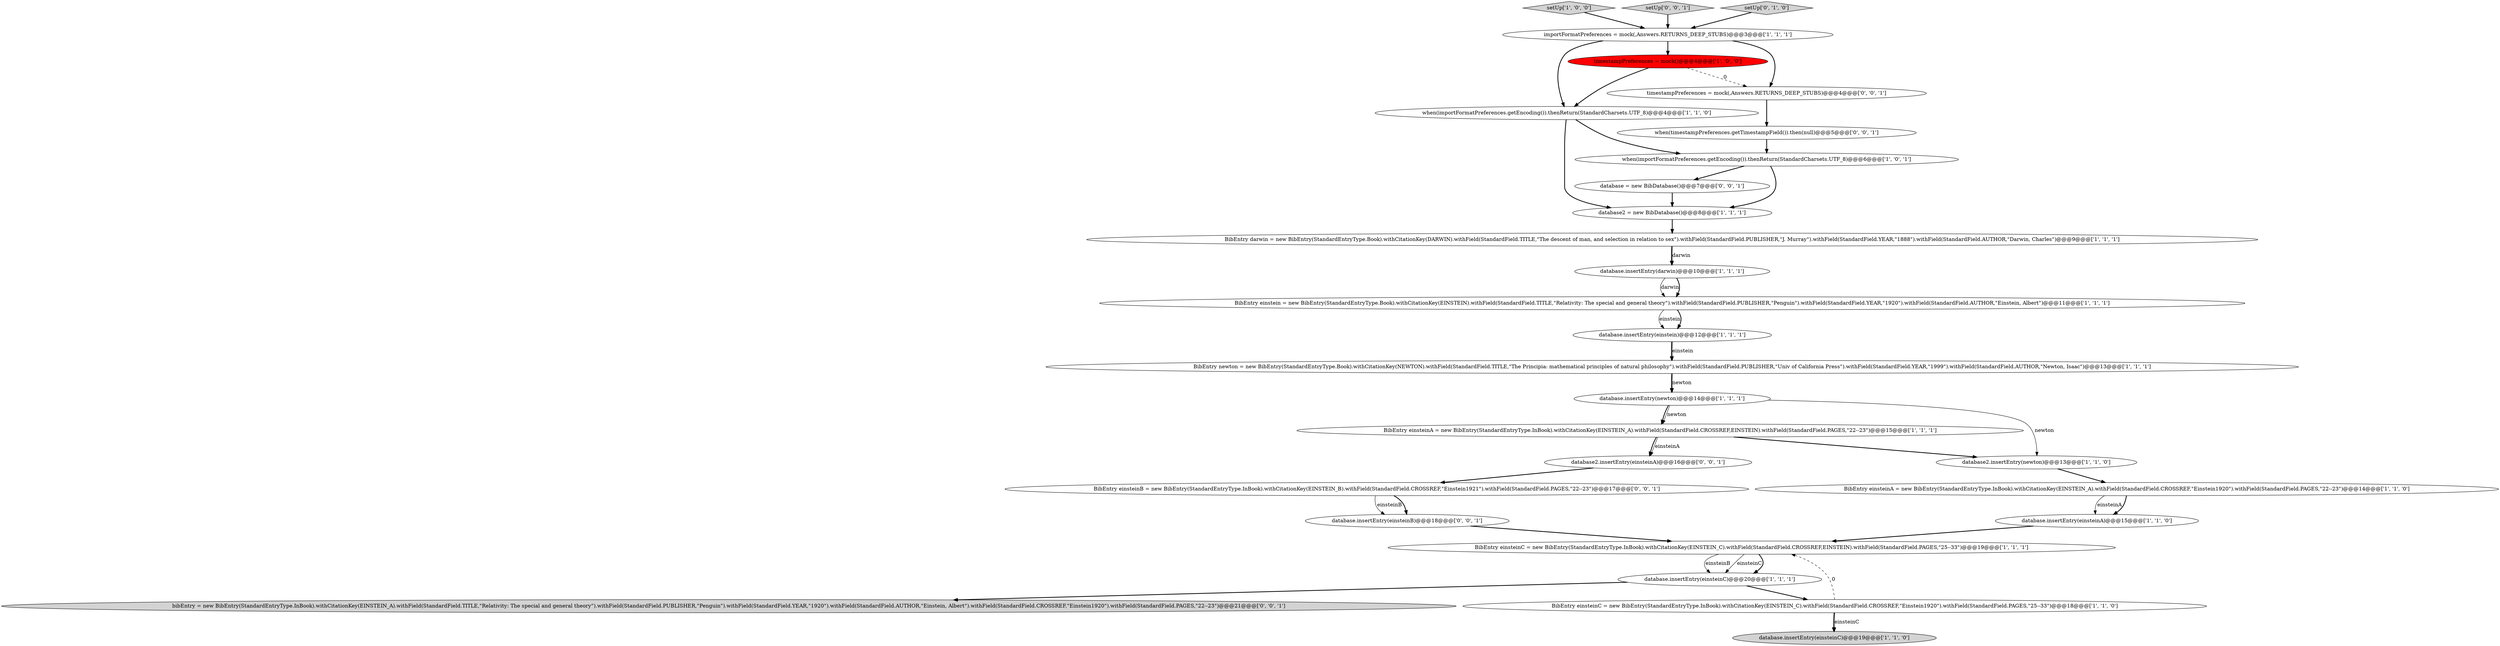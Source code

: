digraph {
12 [style = filled, label = "setUp['1', '0', '0']", fillcolor = lightgray, shape = diamond image = "AAA0AAABBB1BBB"];
25 [style = filled, label = "setUp['0', '0', '1']", fillcolor = lightgray, shape = diamond image = "AAA0AAABBB3BBB"];
2 [style = filled, label = "database2 = new BibDatabase()@@@8@@@['1', '1', '1']", fillcolor = white, shape = ellipse image = "AAA0AAABBB1BBB"];
16 [style = filled, label = "database.insertEntry(einstein)@@@12@@@['1', '1', '1']", fillcolor = white, shape = ellipse image = "AAA0AAABBB1BBB"];
1 [style = filled, label = "database.insertEntry(einsteinC)@@@20@@@['1', '1', '1']", fillcolor = white, shape = ellipse image = "AAA0AAABBB1BBB"];
0 [style = filled, label = "when(importFormatPreferences.getEncoding()).thenReturn(StandardCharsets.UTF_8)@@@4@@@['1', '1', '0']", fillcolor = white, shape = ellipse image = "AAA0AAABBB1BBB"];
19 [style = filled, label = "database.insertEntry(newton)@@@14@@@['1', '1', '1']", fillcolor = white, shape = ellipse image = "AAA0AAABBB1BBB"];
27 [style = filled, label = "when(timestampPreferences.getTimestampField()).then(null)@@@5@@@['0', '0', '1']", fillcolor = white, shape = ellipse image = "AAA0AAABBB3BBB"];
5 [style = filled, label = "importFormatPreferences = mock(,Answers.RETURNS_DEEP_STUBS)@@@3@@@['1', '1', '1']", fillcolor = white, shape = ellipse image = "AAA0AAABBB1BBB"];
6 [style = filled, label = "BibEntry einsteinC = new BibEntry(StandardEntryType.InBook).withCitationKey(EINSTEIN_C).withField(StandardField.CROSSREF,EINSTEIN).withField(StandardField.PAGES,\"25--33\")@@@19@@@['1', '1', '1']", fillcolor = white, shape = ellipse image = "AAA0AAABBB1BBB"];
24 [style = filled, label = "database2.insertEntry(einsteinA)@@@16@@@['0', '0', '1']", fillcolor = white, shape = ellipse image = "AAA0AAABBB3BBB"];
11 [style = filled, label = "BibEntry einsteinC = new BibEntry(StandardEntryType.InBook).withCitationKey(EINSTEIN_C).withField(StandardField.CROSSREF,\"Einstein1920\").withField(StandardField.PAGES,\"25--33\")@@@18@@@['1', '1', '0']", fillcolor = white, shape = ellipse image = "AAA0AAABBB1BBB"];
14 [style = filled, label = "database.insertEntry(darwin)@@@10@@@['1', '1', '1']", fillcolor = white, shape = ellipse image = "AAA0AAABBB1BBB"];
8 [style = filled, label = "database.insertEntry(einsteinC)@@@19@@@['1', '1', '0']", fillcolor = lightgray, shape = ellipse image = "AAA0AAABBB1BBB"];
15 [style = filled, label = "timestampPreferences = mock()@@@4@@@['1', '0', '0']", fillcolor = red, shape = ellipse image = "AAA1AAABBB1BBB"];
21 [style = filled, label = "bibEntry = new BibEntry(StandardEntryType.InBook).withCitationKey(EINSTEIN_A).withField(StandardField.TITLE,\"Relativity: The special and general theory\").withField(StandardField.PUBLISHER,\"Penguin\").withField(StandardField.YEAR,\"1920\").withField(StandardField.AUTHOR,\"Einstein, Albert\").withField(StandardField.CROSSREF,\"Einstein1920\").withField(StandardField.PAGES,\"22--23\")@@@21@@@['0', '0', '1']", fillcolor = lightgray, shape = ellipse image = "AAA0AAABBB3BBB"];
7 [style = filled, label = "BibEntry einsteinA = new BibEntry(StandardEntryType.InBook).withCitationKey(EINSTEIN_A).withField(StandardField.CROSSREF,\"Einstein1920\").withField(StandardField.PAGES,\"22--23\")@@@14@@@['1', '1', '0']", fillcolor = white, shape = ellipse image = "AAA0AAABBB1BBB"];
26 [style = filled, label = "database.insertEntry(einsteinB)@@@18@@@['0', '0', '1']", fillcolor = white, shape = ellipse image = "AAA0AAABBB3BBB"];
23 [style = filled, label = "database = new BibDatabase()@@@7@@@['0', '0', '1']", fillcolor = white, shape = ellipse image = "AAA0AAABBB3BBB"];
10 [style = filled, label = "BibEntry einsteinA = new BibEntry(StandardEntryType.InBook).withCitationKey(EINSTEIN_A).withField(StandardField.CROSSREF,EINSTEIN).withField(StandardField.PAGES,\"22--23\")@@@15@@@['1', '1', '1']", fillcolor = white, shape = ellipse image = "AAA0AAABBB1BBB"];
3 [style = filled, label = "BibEntry newton = new BibEntry(StandardEntryType.Book).withCitationKey(NEWTON).withField(StandardField.TITLE,\"The Principia: mathematical principles of natural philosophy\").withField(StandardField.PUBLISHER,\"Univ of California Press\").withField(StandardField.YEAR,\"1999\").withField(StandardField.AUTHOR,\"Newton, Isaac\")@@@13@@@['1', '1', '1']", fillcolor = white, shape = ellipse image = "AAA0AAABBB1BBB"];
20 [style = filled, label = "setUp['0', '1', '0']", fillcolor = lightgray, shape = diamond image = "AAA0AAABBB2BBB"];
17 [style = filled, label = "database2.insertEntry(newton)@@@13@@@['1', '1', '0']", fillcolor = white, shape = ellipse image = "AAA0AAABBB1BBB"];
9 [style = filled, label = "BibEntry darwin = new BibEntry(StandardEntryType.Book).withCitationKey(DARWIN).withField(StandardField.TITLE,\"The descent of man, and selection in relation to sex\").withField(StandardField.PUBLISHER,\"J. Murray\").withField(StandardField.YEAR,\"1888\").withField(StandardField.AUTHOR,\"Darwin, Charles\")@@@9@@@['1', '1', '1']", fillcolor = white, shape = ellipse image = "AAA0AAABBB1BBB"];
28 [style = filled, label = "BibEntry einsteinB = new BibEntry(StandardEntryType.InBook).withCitationKey(EINSTEIN_B).withField(StandardField.CROSSREF,\"Einstein1921\").withField(StandardField.PAGES,\"22--23\")@@@17@@@['0', '0', '1']", fillcolor = white, shape = ellipse image = "AAA0AAABBB3BBB"];
4 [style = filled, label = "database.insertEntry(einsteinA)@@@15@@@['1', '1', '0']", fillcolor = white, shape = ellipse image = "AAA0AAABBB1BBB"];
13 [style = filled, label = "when(importFormatPreferences.getEncoding()).thenReturn(StandardCharsets.UTF_8)@@@6@@@['1', '0', '1']", fillcolor = white, shape = ellipse image = "AAA0AAABBB1BBB"];
22 [style = filled, label = "timestampPreferences = mock(,Answers.RETURNS_DEEP_STUBS)@@@4@@@['0', '0', '1']", fillcolor = white, shape = ellipse image = "AAA0AAABBB3BBB"];
18 [style = filled, label = "BibEntry einstein = new BibEntry(StandardEntryType.Book).withCitationKey(EINSTEIN).withField(StandardField.TITLE,\"Relativity: The special and general theory\").withField(StandardField.PUBLISHER,\"Penguin\").withField(StandardField.YEAR,\"1920\").withField(StandardField.AUTHOR,\"Einstein, Albert\")@@@11@@@['1', '1', '1']", fillcolor = white, shape = ellipse image = "AAA0AAABBB1BBB"];
27->13 [style = bold, label=""];
16->3 [style = bold, label=""];
24->28 [style = bold, label=""];
12->5 [style = bold, label=""];
0->13 [style = bold, label=""];
7->4 [style = solid, label="einsteinA"];
4->6 [style = bold, label=""];
18->16 [style = solid, label="einstein"];
10->24 [style = bold, label=""];
0->2 [style = bold, label=""];
28->26 [style = solid, label="einsteinB"];
16->3 [style = solid, label="einstein"];
5->15 [style = bold, label=""];
19->10 [style = bold, label=""];
28->26 [style = bold, label=""];
10->17 [style = bold, label=""];
6->1 [style = solid, label="einsteinC"];
2->9 [style = bold, label=""];
7->4 [style = bold, label=""];
26->6 [style = bold, label=""];
14->18 [style = solid, label="darwin"];
15->22 [style = dashed, label="0"];
1->11 [style = bold, label=""];
20->5 [style = bold, label=""];
17->7 [style = bold, label=""];
6->1 [style = bold, label=""];
19->10 [style = solid, label="newton"];
3->19 [style = bold, label=""];
5->0 [style = bold, label=""];
22->27 [style = bold, label=""];
1->21 [style = bold, label=""];
3->19 [style = solid, label="newton"];
15->0 [style = bold, label=""];
6->1 [style = solid, label="einsteinB"];
9->14 [style = bold, label=""];
13->23 [style = bold, label=""];
11->8 [style = bold, label=""];
25->5 [style = bold, label=""];
14->18 [style = bold, label=""];
19->17 [style = solid, label="newton"];
11->8 [style = solid, label="einsteinC"];
9->14 [style = solid, label="darwin"];
23->2 [style = bold, label=""];
11->6 [style = dashed, label="0"];
5->22 [style = bold, label=""];
10->24 [style = solid, label="einsteinA"];
13->2 [style = bold, label=""];
18->16 [style = bold, label=""];
}
